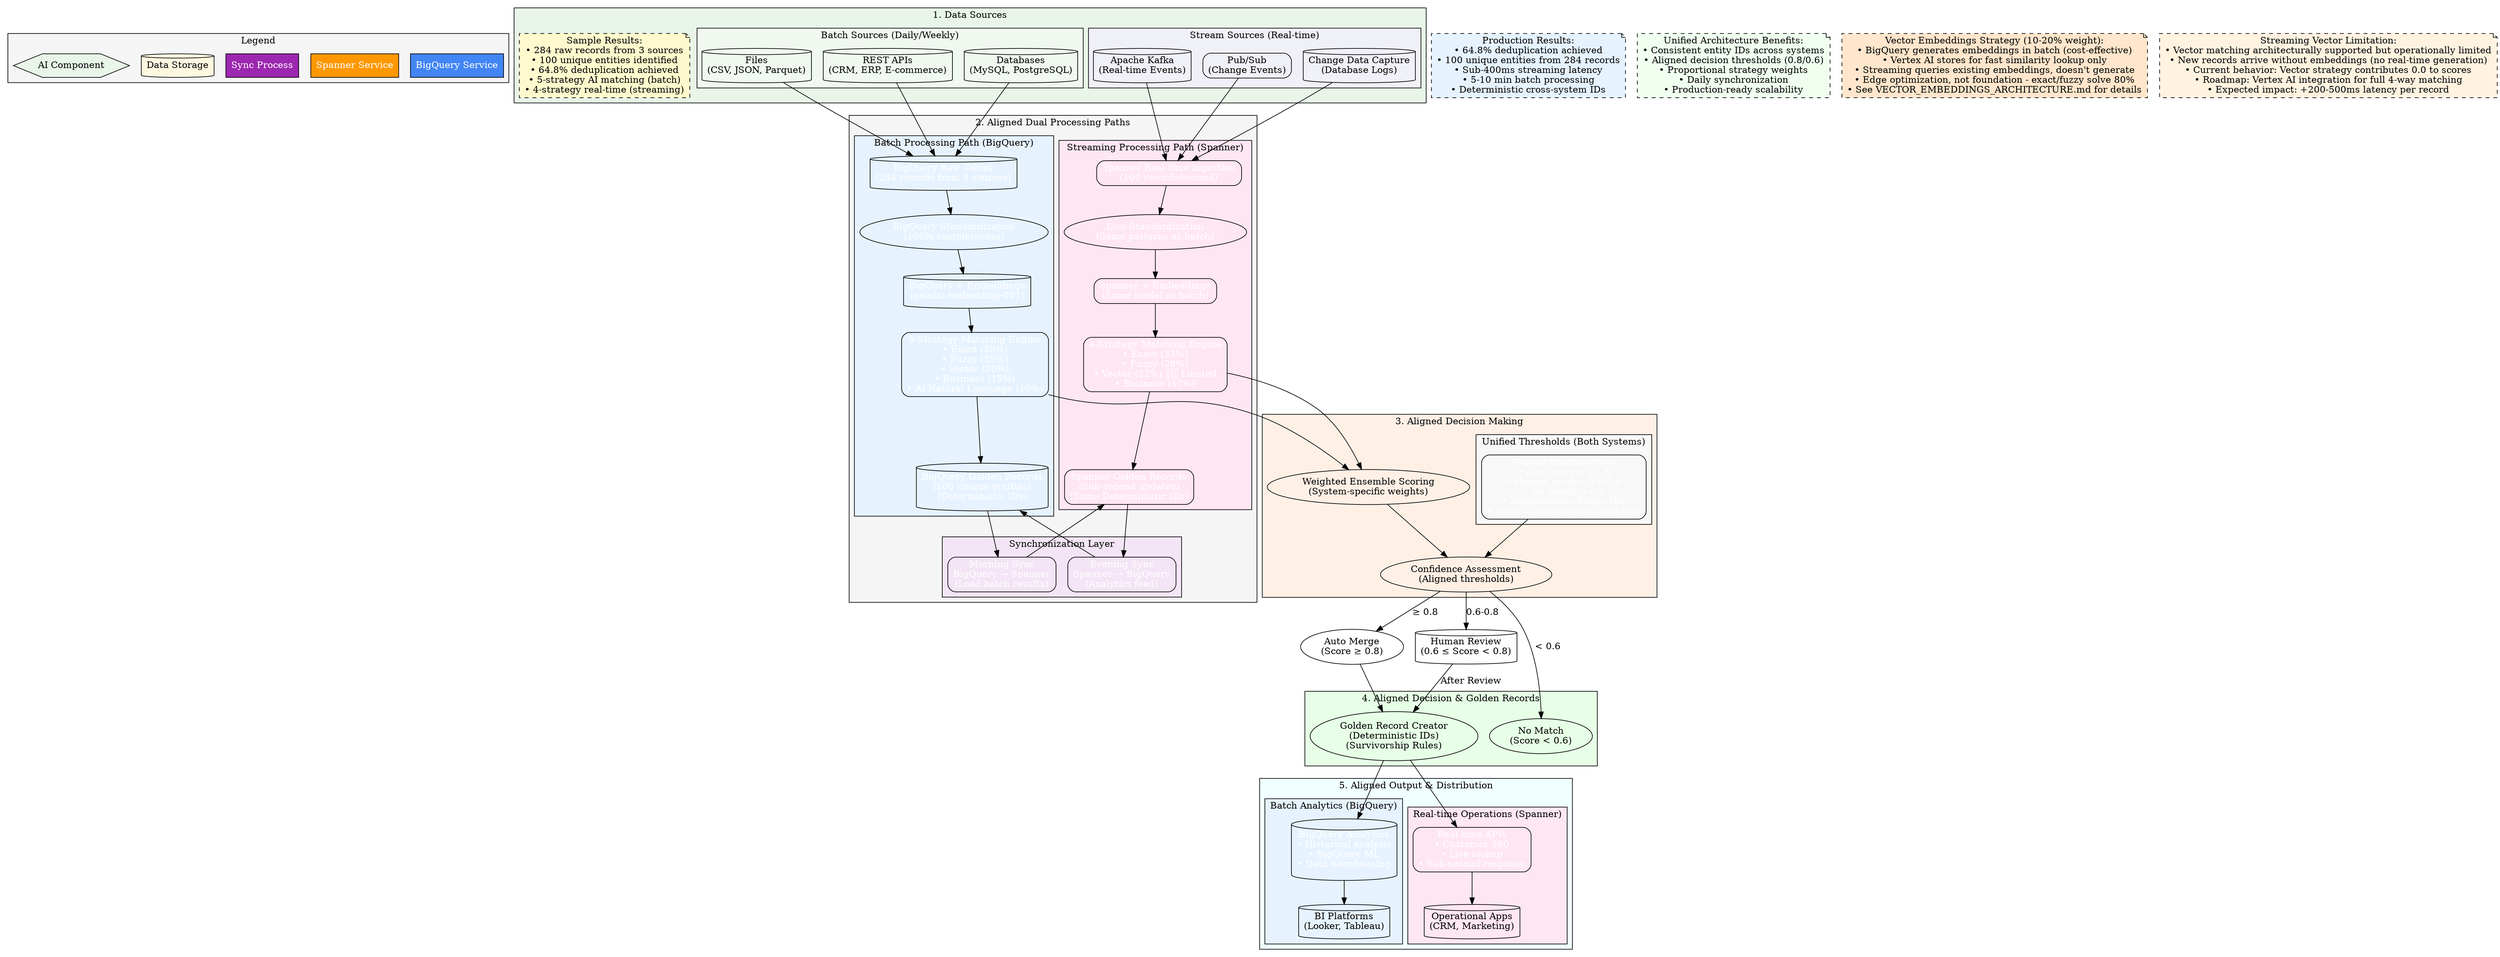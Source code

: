 digraph Unified_MDM_Architecture {
  rankdir=TB;
  node [shape=box, style=rounded];
  compound=true;

  subgraph cluster_legend {
    label = "Legend";
    style=filled;
    fillcolor="#F5F5F5";
    BigQuery_Service [label="BigQuery Service", fillcolor="#4285f4", fontcolor="white", style="filled,solid"];
    Spanner_Service [label="Spanner Service", fillcolor="#ff9800", fontcolor="white", style="filled,solid"];
    Sync_Process [label="Sync Process", fillcolor="#9c27b0", fontcolor="white", style="filled,solid"];
    Data_Storage [label="Data Storage", shape=cylinder, fillcolor="#FFF8E1", style="filled,solid"];
    AI_Component [label="AI Component", shape=hexagon, fillcolor="#E8F5E8", style="filled,solid"];
  }

  subgraph cluster_data_sources {
    label = "1. Data Sources";
    bgcolor="#E8F5E8";

    subgraph cluster_batch_sources {
      label = "Batch Sources (Daily/Weekly)";
      bgcolor="#F0F8F0";
      Files [label="Files\n(CSV, JSON, Parquet)", shape=cylinder, fillcolor="#FFF8E1"];
      APIs [label="REST APIs\n(CRM, ERP, E-commerce)", shape=cylinder, fillcolor="#FFF8E1"];
      Databases [label="Databases\n(MySQL, PostgreSQL)", shape=cylinder, fillcolor="#FFF8E1"];
    }

    subgraph cluster_stream_sources {
      label = "Stream Sources (Real-time)";
      bgcolor="#F0F0F8";
      Kafka [label="Apache Kafka\n(Real-time Events)", shape=cylinder, fillcolor="#FFF8E1"];
      PubSub [label="Pub/Sub\n(Change Events)", fillcolor="#E1F5FE"];
      CDC [label="Change Data Capture\n(Database Logs)", shape=cylinder, fillcolor="#FFF8E1"];
    }

    // Sample entity data with actual results
    Sample_Entity [label="Sample Results:\n• 284 raw records from 3 sources\n• 100 unique entities identified\n• 64.8% deduplication achieved\n• 5-strategy AI matching (batch)\n• 4-strategy real-time (streaming)",
                   shape=note, fillcolor="#FFFACD", style="filled,dashed"];
  }

  subgraph cluster_processing_paths {
    label = "2. Aligned Dual Processing Paths";
    bgcolor="#F5F5F5";

    subgraph cluster_batch_path {
      label = "Batch Processing Path (BigQuery)";
      bgcolor="#E6F3FF";

      // Batch ingestion
      BQ_Raw [label="BigQuery Raw Tables\n(284 records from 3 sources)", shape=cylinder, fillcolor="#4285f4", fontcolor="white"];
      BQ_Standardization [label="BigQuery Standardization\n(100% completeness)", shape=ellipse, fillcolor="#4285f4", fontcolor="white"];
      BQ_Embeddings [label="BigQuery + Embeddings\n(gemini-embedding-001)", shape=cylinder, fillcolor="#4285f4", fontcolor="white"];

      // 5-Strategy Matching
      BQ_5_Strategy [label="5-Strategy Matching Engine\n• Exact (30%)\n• Fuzzy (25%)\n• Vector (20%)\n• Business (15%)\n• AI Natural Language (10%)", fillcolor="#4285f4", fontcolor="white"];

      BQ_Golden [label="BigQuery Golden Records\n(100 unique entities)\n(Deterministic IDs)", shape=cylinder, fillcolor="#4285f4", fontcolor="white"];

      // Flow
      Files -> BQ_Raw;
      APIs -> BQ_Raw;
      Databases -> BQ_Raw;
      BQ_Raw -> BQ_Standardization;
      BQ_Standardization -> BQ_Embeddings;
      BQ_Embeddings -> BQ_5_Strategy;
      BQ_5_Strategy -> BQ_Golden;
    }

    subgraph cluster_stream_path {
      label = "Streaming Processing Path (Spanner)";
      bgcolor="#FFE6F3";

      // Stream ingestion
      SP_Ingest [label="Spanner Real-time Ingestion\n(100 records/second)", fillcolor="#ff9800", fontcolor="white"];
      SP_Standardization [label="Live Standardization\n(Same patterns as batch)", shape=ellipse, fillcolor="#ff9800", fontcolor="white"];
      SP_Embeddings [label="Spanner + Embeddings\n(Same model as batch)", fillcolor="#ff9800", fontcolor="white"];

      // 4-Strategy Matching (proportionally adjusted)
      SP_4_Strategy [label="4-Strategy Matching Engine\n• Exact (33%)\n• Fuzzy (28%)\n• Vector (22%) 🚧 Limited\n• Business (17%)", fillcolor="#ff9800", fontcolor="white"];

      SP_Golden [label="Spanner Golden Records\n(Sub-second updates)\n(Same Deterministic IDs)", fillcolor="#ff9800", fontcolor="white"];

      // Flow
      Kafka -> SP_Ingest;
      PubSub -> SP_Ingest;
      CDC -> SP_Ingest;
      SP_Ingest -> SP_Standardization;
      SP_Standardization -> SP_Embeddings;
      SP_Embeddings -> SP_4_Strategy;
      SP_4_Strategy -> SP_Golden;
    }

    // Synchronization Layer
    subgraph cluster_sync {
      label = "Synchronization Layer";
      bgcolor="#F3E5F5";

      Morning_Sync [label="Morning Sync\nBigQuery → Spanner\n(Load batch results)", fillcolor="#9c27b0", fontcolor="white"];
      Evening_Sync [label="Evening Sync\nSpanner → BigQuery\n(Analytics feed)", fillcolor="#9c27b0", fontcolor="white"];

      BQ_Golden -> Morning_Sync;
      Morning_Sync -> SP_Golden;
      SP_Golden -> Evening_Sync;
      Evening_Sync -> BQ_Golden;
    }
  }

  subgraph cluster_unified_matching {
    label = "3. Aligned Decision Making";
    bgcolor="#FFF0E6";

    subgraph cluster_thresholds {
      label = "Unified Thresholds (Both Systems)";
      bgcolor="#F8F8F8";

      Threshold_Config [label="Aligned Configuration:\n• Auto-merge: ≥0.8\n• Human review: 0.6-0.8\n• No match: <0.6\n• Deterministic Entity IDs\n• Same standardization patterns", fillcolor="#2196f3", fontcolor="white"];
    }

    Match_Combiner [label="Weighted Ensemble Scoring\n(System-specific weights)", shape=ellipse, fillcolor="#E0F7FA"];
    Confidence_Scoring [label="Confidence Assessment\n(Aligned thresholds)", shape=ellipse, fillcolor="#E0F7FA"];

    // Connections from both paths
    BQ_5_Strategy -> Match_Combiner;
    SP_4_Strategy -> Match_Combiner;

    Match_Combiner -> Confidence_Scoring;
    Threshold_Config -> Confidence_Scoring;
  }

  subgraph cluster_decision_engine {
    label = "4. Aligned Decision & Golden Records";
    bgcolor="#E6FFE6";

    Auto_Merge [label="Auto Merge\n(Score ≥ 0.8)", shape=ellipse, fillcolor="#90EE90"];
    Human_Review [label="Human Review\n(0.6 ≤ Score < 0.8)", shape=cylinder, fillcolor="#FFB6C1"];
    No_Match [label="No Match\n(Score < 0.6)", shape=ellipse, fillcolor="#FFB6C1"];

    Golden_Record_Creator [label="Golden Record Creator\n(Deterministic IDs)\n(Survivorship Rules)", shape=ellipse, fillcolor="#E0F7FA"];

    Confidence_Scoring -> Auto_Merge [label="≥ 0.8"];
    Confidence_Scoring -> Human_Review [label="0.6-0.8"];
    Confidence_Scoring -> No_Match [label="< 0.6"];
    Auto_Merge -> Golden_Record_Creator;
    Human_Review -> Golden_Record_Creator [label="After Review"];
  }

  subgraph cluster_output {
    label = "5. Aligned Output & Distribution";
    bgcolor="#F0FFFF";

    subgraph cluster_batch_output {
      label = "Batch Analytics (BigQuery)";
      bgcolor="#E6F3FF";

      BQ_Analytics [label="BigQuery Analytics\n• Historical analysis\n• BigQuery ML\n• Data warehousing", shape=cylinder, fillcolor="#4285f4", fontcolor="white"];
      BI_Platform [label="BI Platforms\n(Looker, Tableau)", shape=cylinder, fillcolor="#E8F5E9"];
    }

    subgraph cluster_stream_output {
      label = "Real-time Operations (Spanner)";
      bgcolor="#FFE6F3";

      SP_APIs [label="Real-time APIs\n• Customer 360\n• Live lookup\n• Sub-second response", fillcolor="#ff9800", fontcolor="white"];
      Operational_Apps [label="Operational Apps\n(CRM, Marketing)", shape=cylinder, fillcolor="#E8F5E9"];
    }

    Golden_Record_Creator -> BQ_Analytics;
    Golden_Record_Creator -> SP_APIs;

    BQ_Analytics -> BI_Platform;
    SP_APIs -> Operational_Apps;
  }

  // Production results
  Production_Results [label="Production Results:\n• 64.8% deduplication achieved\n• 100 unique entities from 284 records\n• Sub-400ms streaming latency\n• 5-10 min batch processing\n• Deterministic cross-system IDs",
            shape=note, fillcolor="#E6F3FF", style="filled,dashed"];

  // Aligned architecture benefits
  Architecture_Benefits [label="Unified Architecture Benefits:\n• Consistent entity IDs across systems\n• Aligned decision thresholds (0.8/0.6)\n• Proportional strategy weights\n• Daily synchronization\n• Production-ready scalability",
                   shape=note, fillcolor="#F0FFF0", style="filled,dashed"];

  // Vector Embeddings Architecture Note
  Vector_Embeddings_Note [label="Vector Embeddings Strategy (10-20% weight):\n• BigQuery generates embeddings in batch (cost-effective)\n• Vertex AI stores for fast similarity lookup only\n• Streaming queries existing embeddings, doesn't generate\n• Edge optimization, not foundation - exact/fuzzy solve 80%\n• See VECTOR_EMBEDDINGS_ARCHITECTURE.md for details",
                         shape=note, fillcolor="#FFE6CC", style="filled,dashed"];

  // Streaming Vector Limitation Note
  Streaming_Vector_Note [label="Streaming Vector Limitation:\n• Vector matching architecturally supported but operationally limited\n• New records arrive without embeddings (no real-time generation)\n• Current behavior: Vector strategy contributes 0.0 to scores\n• Roadmap: Vertex AI integration for full 4-way matching\n• Expected impact: +200-500ms latency per record",
                        shape=note, fillcolor="#FFF3E0", style="filled,dashed"];

  // Layout hints (removed conflicting rank constraints for nodes in clusters)
  {rank=same; Auto_Merge; Human_Review}
}
